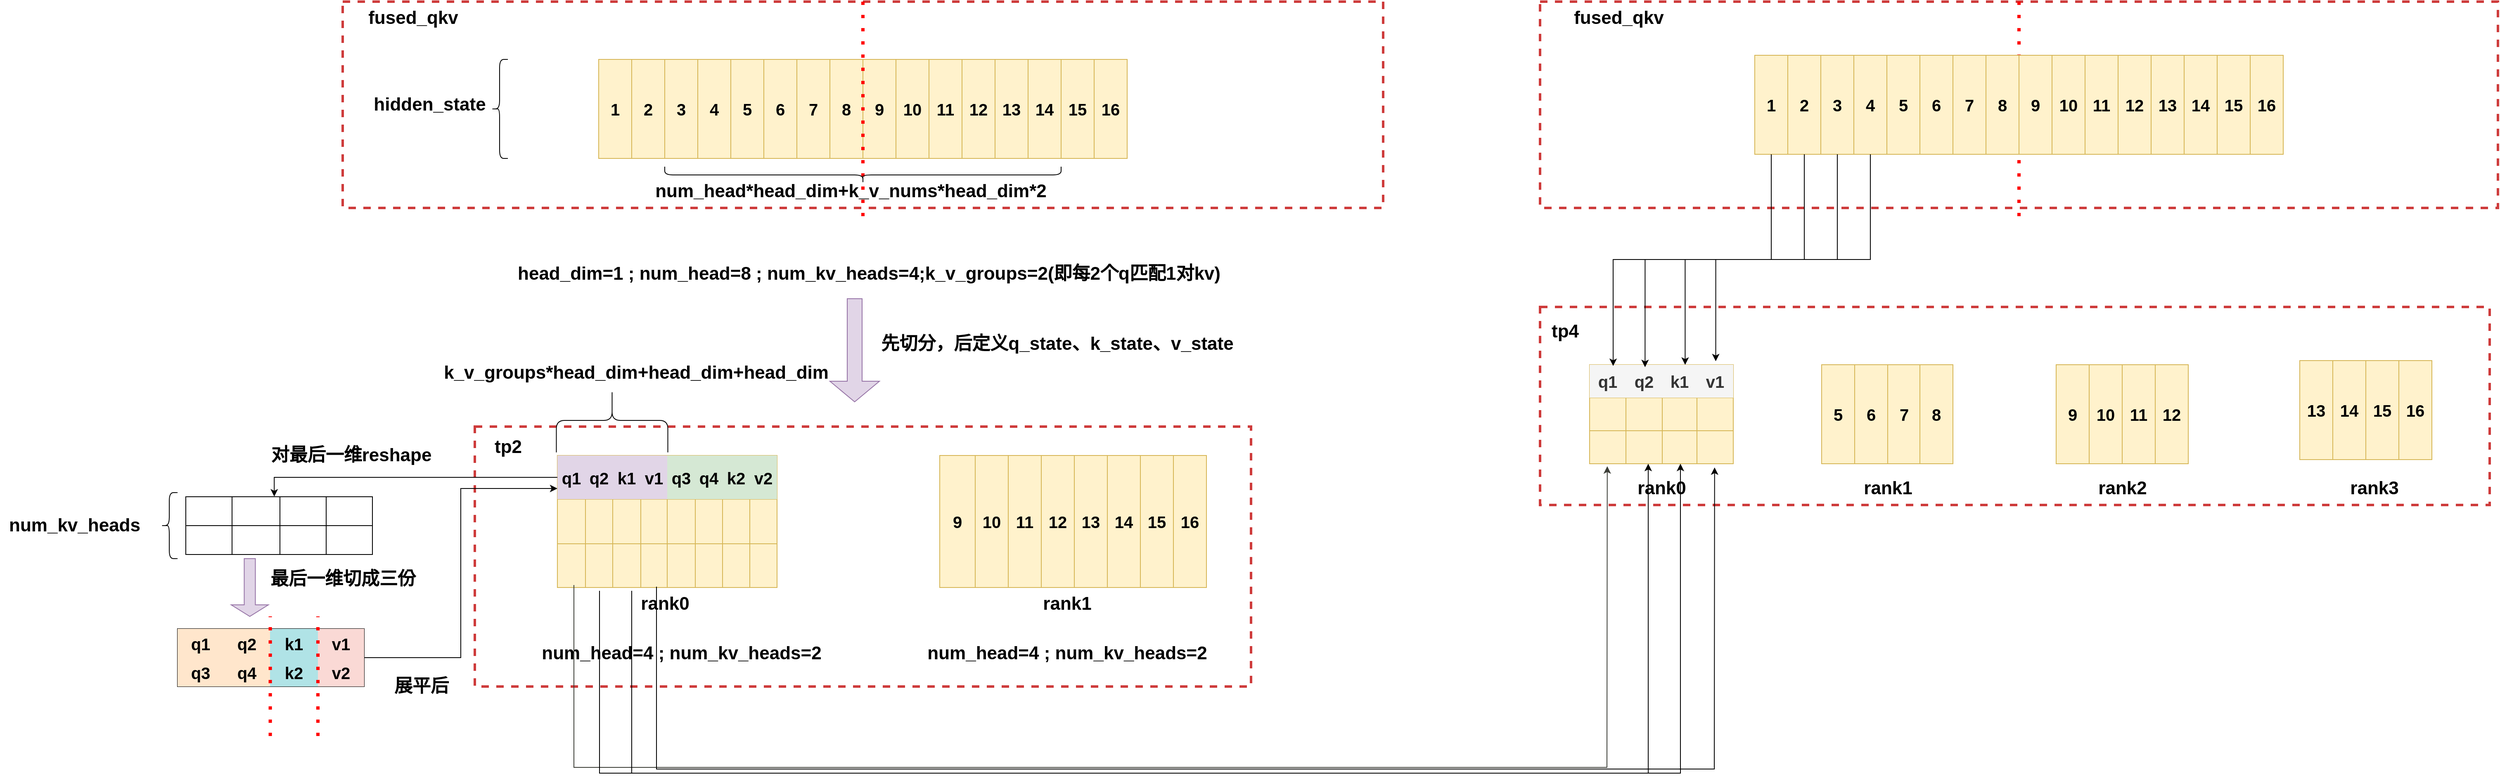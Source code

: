 <mxfile version="28.2.0">
  <diagram name="第 1 页" id="AqHYt7cmpNQ97MI4Yj-4">
    <mxGraphModel dx="4116" dy="2292" grid="1" gridSize="10" guides="1" tooltips="1" connect="1" arrows="1" fold="1" page="1" pageScale="1" pageWidth="827" pageHeight="1169" math="0" shadow="0">
      <root>
        <mxCell id="0" />
        <mxCell id="1" parent="0" />
        <mxCell id="cyB58QRVmEf7rILU_TA3-1" value="" style="whiteSpace=wrap;html=1;fillColor=none;dashed=1;strokeWidth=3;strokeColor=light-dark(#ce3b3b, #ededed);" vertex="1" parent="1">
          <mxGeometry x="730" y="765" width="940" height="315" as="geometry" />
        </mxCell>
        <mxCell id="cyB58QRVmEf7rILU_TA3-2" value="" style="whiteSpace=wrap;html=1;fillColor=none;dashed=1;strokeWidth=3;strokeColor=light-dark(#ce3b3b, #ededed);" vertex="1" parent="1">
          <mxGeometry x="570" y="250" width="1260" height="250" as="geometry" />
        </mxCell>
        <mxCell id="cyB58QRVmEf7rILU_TA3-3" value="3" style="rounded=0;whiteSpace=wrap;html=1;fillColor=#fff2cc;strokeColor=#d6b656;fontSize=20;fontStyle=1" vertex="1" parent="1">
          <mxGeometry x="960" y="320" width="40" height="120" as="geometry" />
        </mxCell>
        <mxCell id="cyB58QRVmEf7rILU_TA3-4" value="4" style="rounded=0;whiteSpace=wrap;html=1;fillColor=#fff2cc;strokeColor=#d6b656;fontSize=20;fontStyle=1" vertex="1" parent="1">
          <mxGeometry x="1000" y="320" width="40" height="120" as="geometry" />
        </mxCell>
        <mxCell id="cyB58QRVmEf7rILU_TA3-5" value="5" style="rounded=0;whiteSpace=wrap;html=1;fillColor=#fff2cc;strokeColor=#d6b656;fontSize=20;fontStyle=1" vertex="1" parent="1">
          <mxGeometry x="1040" y="320" width="40" height="120" as="geometry" />
        </mxCell>
        <mxCell id="cyB58QRVmEf7rILU_TA3-6" value="6" style="rounded=0;whiteSpace=wrap;html=1;fillColor=#fff2cc;strokeColor=#d6b656;fontSize=20;fontStyle=1" vertex="1" parent="1">
          <mxGeometry x="1080" y="320" width="40" height="120" as="geometry" />
        </mxCell>
        <mxCell id="cyB58QRVmEf7rILU_TA3-7" value="7" style="rounded=0;whiteSpace=wrap;html=1;fillColor=#fff2cc;strokeColor=#d6b656;fontSize=20;fontStyle=1" vertex="1" parent="1">
          <mxGeometry x="1120" y="320" width="40" height="120" as="geometry" />
        </mxCell>
        <mxCell id="cyB58QRVmEf7rILU_TA3-8" value="8" style="rounded=0;whiteSpace=wrap;html=1;fillColor=#fff2cc;strokeColor=#d6b656;fontSize=20;fontStyle=1" vertex="1" parent="1">
          <mxGeometry x="1160" y="320" width="40" height="120" as="geometry" />
        </mxCell>
        <mxCell id="cyB58QRVmEf7rILU_TA3-9" value="9" style="rounded=0;whiteSpace=wrap;html=1;fillColor=#fff2cc;strokeColor=#d6b656;fontSize=20;fontStyle=1" vertex="1" parent="1">
          <mxGeometry x="1200" y="320" width="40" height="120" as="geometry" />
        </mxCell>
        <mxCell id="cyB58QRVmEf7rILU_TA3-10" value="10" style="rounded=0;whiteSpace=wrap;html=1;fillColor=#fff2cc;strokeColor=#d6b656;fontSize=20;fontStyle=1" vertex="1" parent="1">
          <mxGeometry x="1240" y="320" width="40" height="120" as="geometry" />
        </mxCell>
        <mxCell id="cyB58QRVmEf7rILU_TA3-11" value="11" style="rounded=0;whiteSpace=wrap;html=1;fillColor=#fff2cc;strokeColor=#d6b656;fontSize=20;fontStyle=1" vertex="1" parent="1">
          <mxGeometry x="1280" y="320" width="40" height="120" as="geometry" />
        </mxCell>
        <mxCell id="cyB58QRVmEf7rILU_TA3-12" value="12" style="rounded=0;whiteSpace=wrap;html=1;fillColor=#fff2cc;strokeColor=#d6b656;fontSize=20;fontStyle=1" vertex="1" parent="1">
          <mxGeometry x="1320" y="320" width="40" height="120" as="geometry" />
        </mxCell>
        <mxCell id="cyB58QRVmEf7rILU_TA3-13" value="13" style="rounded=0;whiteSpace=wrap;html=1;fillColor=#fff2cc;strokeColor=#d6b656;fontSize=20;fontStyle=1" vertex="1" parent="1">
          <mxGeometry x="1360" y="320" width="40" height="120" as="geometry" />
        </mxCell>
        <mxCell id="cyB58QRVmEf7rILU_TA3-14" value="14" style="rounded=0;whiteSpace=wrap;html=1;fillColor=#fff2cc;strokeColor=#d6b656;fontSize=20;fontStyle=1" vertex="1" parent="1">
          <mxGeometry x="1400" y="320" width="40" height="120" as="geometry" />
        </mxCell>
        <mxCell id="cyB58QRVmEf7rILU_TA3-15" value="" style="whiteSpace=wrap;html=1;fillColor=none;dashed=1;strokeWidth=3;strokeColor=light-dark(#ce3b3b, #ededed);" vertex="1" parent="1">
          <mxGeometry x="2020" y="620" width="1150" height="240" as="geometry" />
        </mxCell>
        <mxCell id="cyB58QRVmEf7rILU_TA3-16" value="&lt;font style=&quot;font-size: 22px;&quot;&gt;&lt;b&gt;fused_qkv&lt;/b&gt;&lt;/font&gt;" style="text;html=1;align=center;verticalAlign=middle;resizable=0;points=[];autosize=1;strokeColor=none;fillColor=none;" vertex="1" parent="1">
          <mxGeometry x="590" y="250" width="130" height="40" as="geometry" />
        </mxCell>
        <mxCell id="cyB58QRVmEf7rILU_TA3-17" value="" style="endArrow=none;dashed=1;html=1;dashPattern=1 3;strokeWidth=4;rounded=0;entryX=0.5;entryY=0;entryDx=0;entryDy=0;strokeColor=#FF0000;" edge="1" parent="1" target="cyB58QRVmEf7rILU_TA3-2">
          <mxGeometry width="50" height="50" relative="1" as="geometry">
            <mxPoint x="1200" y="510" as="sourcePoint" />
            <mxPoint x="1410" y="620" as="targetPoint" />
          </mxGeometry>
        </mxCell>
        <mxCell id="cyB58QRVmEf7rILU_TA3-18" value="&lt;font style=&quot;font-size: 22px;&quot;&gt;&lt;b&gt;tp2&lt;/b&gt;&lt;/font&gt;" style="text;html=1;align=center;verticalAlign=middle;resizable=0;points=[];autosize=1;strokeColor=none;fillColor=none;" vertex="1" parent="1">
          <mxGeometry x="740" y="770" width="60" height="40" as="geometry" />
        </mxCell>
        <mxCell id="cyB58QRVmEf7rILU_TA3-19" value="&lt;font style=&quot;font-size: 22px;&quot;&gt;&lt;b&gt;rank0&lt;/b&gt;&lt;/font&gt;" style="text;html=1;align=center;verticalAlign=middle;resizable=0;points=[];autosize=1;strokeColor=none;fillColor=none;" vertex="1" parent="1">
          <mxGeometry x="920" y="960" width="80" height="40" as="geometry" />
        </mxCell>
        <mxCell id="cyB58QRVmEf7rILU_TA3-20" value="&lt;font style=&quot;font-size: 22px;&quot;&gt;&lt;b&gt;rank1&lt;/b&gt;&lt;/font&gt;" style="text;html=1;align=center;verticalAlign=middle;resizable=0;points=[];autosize=1;strokeColor=none;fillColor=none;" vertex="1" parent="1">
          <mxGeometry x="1407" y="960" width="80" height="40" as="geometry" />
        </mxCell>
        <mxCell id="cyB58QRVmEf7rILU_TA3-21" value="&lt;font style=&quot;font-size: 22px;&quot;&gt;&lt;b&gt;tp4&lt;/b&gt;&lt;/font&gt;" style="text;html=1;align=center;verticalAlign=middle;resizable=0;points=[];autosize=1;strokeColor=none;fillColor=none;" vertex="1" parent="1">
          <mxGeometry x="2020" y="630" width="60" height="40" as="geometry" />
        </mxCell>
        <mxCell id="cyB58QRVmEf7rILU_TA3-22" value="&lt;font style=&quot;font-size: 22px;&quot;&gt;&lt;b&gt;rank0&lt;/b&gt;&lt;/font&gt;" style="text;html=1;align=center;verticalAlign=middle;resizable=0;points=[];autosize=1;strokeColor=none;fillColor=none;" vertex="1" parent="1">
          <mxGeometry x="2127" y="820" width="80" height="40" as="geometry" />
        </mxCell>
        <mxCell id="cyB58QRVmEf7rILU_TA3-23" value="&lt;font style=&quot;font-size: 22px;&quot;&gt;&lt;b&gt;rank1&lt;/b&gt;&lt;/font&gt;" style="text;html=1;align=center;verticalAlign=middle;resizable=0;points=[];autosize=1;strokeColor=none;fillColor=none;" vertex="1" parent="1">
          <mxGeometry x="2401" y="820" width="80" height="40" as="geometry" />
        </mxCell>
        <mxCell id="cyB58QRVmEf7rILU_TA3-24" value="&lt;font style=&quot;font-size: 22px;&quot;&gt;&lt;b&gt;rank2&lt;/b&gt;&lt;/font&gt;" style="text;html=1;align=center;verticalAlign=middle;resizable=0;points=[];autosize=1;strokeColor=none;fillColor=none;" vertex="1" parent="1">
          <mxGeometry x="2685" y="820" width="80" height="40" as="geometry" />
        </mxCell>
        <mxCell id="cyB58QRVmEf7rILU_TA3-25" value="&lt;font style=&quot;font-size: 22px;&quot;&gt;&lt;b&gt;rank3&lt;/b&gt;&lt;/font&gt;" style="text;html=1;align=center;verticalAlign=middle;resizable=0;points=[];autosize=1;strokeColor=none;fillColor=none;" vertex="1" parent="1">
          <mxGeometry x="2990" y="820" width="80" height="40" as="geometry" />
        </mxCell>
        <mxCell id="cyB58QRVmEf7rILU_TA3-26" value="" style="whiteSpace=wrap;html=1;fillColor=none;dashed=1;strokeWidth=3;strokeColor=light-dark(#ce3b3b, #ededed);" vertex="1" parent="1">
          <mxGeometry x="2020" y="250" width="1160" height="250" as="geometry" />
        </mxCell>
        <mxCell id="cyB58QRVmEf7rILU_TA3-42" value="&lt;font style=&quot;font-size: 22px;&quot;&gt;&lt;b&gt;fused_qkv&lt;/b&gt;&lt;/font&gt;" style="text;html=1;align=center;verticalAlign=middle;resizable=0;points=[];autosize=1;strokeColor=none;fillColor=none;" vertex="1" parent="1">
          <mxGeometry x="2050" y="250" width="130" height="40" as="geometry" />
        </mxCell>
        <mxCell id="cyB58QRVmEf7rILU_TA3-43" value="" style="endArrow=none;dashed=1;html=1;dashPattern=1 3;strokeWidth=4;rounded=0;entryX=0.5;entryY=0;entryDx=0;entryDy=0;strokeColor=#FF0000;" edge="1" parent="1" target="cyB58QRVmEf7rILU_TA3-26">
          <mxGeometry width="50" height="50" relative="1" as="geometry">
            <mxPoint x="2600" y="510" as="sourcePoint" />
            <mxPoint x="2810" y="620" as="targetPoint" />
          </mxGeometry>
        </mxCell>
        <mxCell id="cyB58QRVmEf7rILU_TA3-44" value="" style="shape=table;startSize=0;container=1;collapsible=0;childLayout=tableLayout;fillColor=#fff2cc;strokeColor=#d6b656;fontSize=20;fontStyle=1" vertex="1" parent="1">
          <mxGeometry x="830" y="800" width="266" height="160" as="geometry" />
        </mxCell>
        <mxCell id="cyB58QRVmEf7rILU_TA3-45" value="" style="shape=tableRow;horizontal=0;startSize=0;swimlaneHead=0;swimlaneBody=0;strokeColor=inherit;top=0;left=0;bottom=0;right=0;collapsible=0;dropTarget=0;fillColor=none;points=[[0,0.5],[1,0.5]];portConstraint=eastwest;fontSize=20;fontStyle=1" vertex="1" parent="cyB58QRVmEf7rILU_TA3-44">
          <mxGeometry width="266" height="53" as="geometry" />
        </mxCell>
        <mxCell id="cyB58QRVmEf7rILU_TA3-46" value="q1" style="shape=partialRectangle;html=1;whiteSpace=wrap;connectable=0;strokeColor=#9673a6;overflow=hidden;fillColor=#e1d5e7;top=0;left=0;bottom=0;right=0;pointerEvents=1;fontSize=20;fontStyle=1" vertex="1" parent="cyB58QRVmEf7rILU_TA3-45">
          <mxGeometry width="34" height="53" as="geometry">
            <mxRectangle width="34" height="53" as="alternateBounds" />
          </mxGeometry>
        </mxCell>
        <mxCell id="cyB58QRVmEf7rILU_TA3-47" value="q2" style="shape=partialRectangle;html=1;whiteSpace=wrap;connectable=0;overflow=hidden;top=0;left=0;bottom=0;right=0;pointerEvents=1;fillColor=#e1d5e7;strokeColor=#9673a6;fontSize=20;fontStyle=1" vertex="1" parent="cyB58QRVmEf7rILU_TA3-45">
          <mxGeometry x="34" width="33" height="53" as="geometry">
            <mxRectangle width="33" height="53" as="alternateBounds" />
          </mxGeometry>
        </mxCell>
        <mxCell id="cyB58QRVmEf7rILU_TA3-48" value="k1" style="shape=partialRectangle;html=1;whiteSpace=wrap;connectable=0;strokeColor=#9673a6;overflow=hidden;fillColor=#e1d5e7;top=0;left=0;bottom=0;right=0;pointerEvents=1;fontSize=20;fontStyle=1" vertex="1" parent="cyB58QRVmEf7rILU_TA3-45">
          <mxGeometry x="67" width="34" height="53" as="geometry">
            <mxRectangle width="34" height="53" as="alternateBounds" />
          </mxGeometry>
        </mxCell>
        <mxCell id="cyB58QRVmEf7rILU_TA3-49" value="v1" style="shape=partialRectangle;html=1;whiteSpace=wrap;connectable=0;strokeColor=#9673a6;overflow=hidden;fillColor=#e1d5e7;top=0;left=0;bottom=0;right=0;pointerEvents=1;fontSize=20;fontStyle=1" vertex="1" parent="cyB58QRVmEf7rILU_TA3-45">
          <mxGeometry x="101" width="32" height="53" as="geometry">
            <mxRectangle width="32" height="53" as="alternateBounds" />
          </mxGeometry>
        </mxCell>
        <mxCell id="cyB58QRVmEf7rILU_TA3-50" value="q3" style="shape=partialRectangle;html=1;whiteSpace=wrap;connectable=0;strokeColor=#82b366;overflow=hidden;fillColor=#d5e8d4;top=0;left=0;bottom=0;right=0;pointerEvents=1;fontSize=20;fontStyle=1" vertex="1" parent="cyB58QRVmEf7rILU_TA3-45">
          <mxGeometry x="133" width="34" height="53" as="geometry">
            <mxRectangle width="34" height="53" as="alternateBounds" />
          </mxGeometry>
        </mxCell>
        <mxCell id="cyB58QRVmEf7rILU_TA3-51" value="q4" style="shape=partialRectangle;html=1;whiteSpace=wrap;connectable=0;strokeColor=#82b366;overflow=hidden;fillColor=#d5e8d4;top=0;left=0;bottom=0;right=0;pointerEvents=1;fontSize=20;fontStyle=1" vertex="1" parent="cyB58QRVmEf7rILU_TA3-45">
          <mxGeometry x="167" width="33" height="53" as="geometry">
            <mxRectangle width="33" height="53" as="alternateBounds" />
          </mxGeometry>
        </mxCell>
        <mxCell id="cyB58QRVmEf7rILU_TA3-139" value="k2" style="shape=partialRectangle;html=1;whiteSpace=wrap;connectable=0;strokeColor=#82b366;overflow=hidden;fillColor=#d5e8d4;top=0;left=0;bottom=0;right=0;pointerEvents=1;fontSize=20;fontStyle=1" vertex="1" parent="cyB58QRVmEf7rILU_TA3-45">
          <mxGeometry x="200" width="33" height="53" as="geometry">
            <mxRectangle width="33" height="53" as="alternateBounds" />
          </mxGeometry>
        </mxCell>
        <mxCell id="cyB58QRVmEf7rILU_TA3-142" value="v2" style="shape=partialRectangle;html=1;whiteSpace=wrap;connectable=0;strokeColor=#82b366;overflow=hidden;fillColor=#d5e8d4;top=0;left=0;bottom=0;right=0;pointerEvents=1;fontSize=20;fontStyle=1" vertex="1" parent="cyB58QRVmEf7rILU_TA3-45">
          <mxGeometry x="233" width="33" height="53" as="geometry">
            <mxRectangle width="33" height="53" as="alternateBounds" />
          </mxGeometry>
        </mxCell>
        <mxCell id="cyB58QRVmEf7rILU_TA3-52" value="" style="shape=tableRow;horizontal=0;startSize=0;swimlaneHead=0;swimlaneBody=0;strokeColor=inherit;top=0;left=0;bottom=0;right=0;collapsible=0;dropTarget=0;fillColor=none;points=[[0,0.5],[1,0.5]];portConstraint=eastwest;fontSize=20;fontStyle=1" vertex="1" parent="cyB58QRVmEf7rILU_TA3-44">
          <mxGeometry y="53" width="266" height="54" as="geometry" />
        </mxCell>
        <mxCell id="cyB58QRVmEf7rILU_TA3-53" value="" style="shape=partialRectangle;html=1;whiteSpace=wrap;connectable=0;strokeColor=inherit;overflow=hidden;fillColor=none;top=0;left=0;bottom=0;right=0;pointerEvents=1;fontSize=20;fontStyle=1" vertex="1" parent="cyB58QRVmEf7rILU_TA3-52">
          <mxGeometry width="34" height="54" as="geometry">
            <mxRectangle width="34" height="54" as="alternateBounds" />
          </mxGeometry>
        </mxCell>
        <mxCell id="cyB58QRVmEf7rILU_TA3-54" value="" style="shape=partialRectangle;html=1;whiteSpace=wrap;connectable=0;strokeColor=inherit;overflow=hidden;fillColor=none;top=0;left=0;bottom=0;right=0;pointerEvents=1;fontSize=20;fontStyle=1" vertex="1" parent="cyB58QRVmEf7rILU_TA3-52">
          <mxGeometry x="34" width="33" height="54" as="geometry">
            <mxRectangle width="33" height="54" as="alternateBounds" />
          </mxGeometry>
        </mxCell>
        <mxCell id="cyB58QRVmEf7rILU_TA3-55" value="" style="shape=partialRectangle;html=1;whiteSpace=wrap;connectable=0;strokeColor=inherit;overflow=hidden;fillColor=none;top=0;left=0;bottom=0;right=0;pointerEvents=1;fontSize=20;fontStyle=1" vertex="1" parent="cyB58QRVmEf7rILU_TA3-52">
          <mxGeometry x="67" width="34" height="54" as="geometry">
            <mxRectangle width="34" height="54" as="alternateBounds" />
          </mxGeometry>
        </mxCell>
        <mxCell id="cyB58QRVmEf7rILU_TA3-56" value="" style="shape=partialRectangle;html=1;whiteSpace=wrap;connectable=0;strokeColor=inherit;overflow=hidden;fillColor=none;top=0;left=0;bottom=0;right=0;pointerEvents=1;fontSize=20;fontStyle=1" vertex="1" parent="cyB58QRVmEf7rILU_TA3-52">
          <mxGeometry x="101" width="32" height="54" as="geometry">
            <mxRectangle width="32" height="54" as="alternateBounds" />
          </mxGeometry>
        </mxCell>
        <mxCell id="cyB58QRVmEf7rILU_TA3-57" value="" style="shape=partialRectangle;html=1;whiteSpace=wrap;connectable=0;strokeColor=inherit;overflow=hidden;fillColor=none;top=0;left=0;bottom=0;right=0;pointerEvents=1;fontSize=20;fontStyle=1" vertex="1" parent="cyB58QRVmEf7rILU_TA3-52">
          <mxGeometry x="133" width="34" height="54" as="geometry">
            <mxRectangle width="34" height="54" as="alternateBounds" />
          </mxGeometry>
        </mxCell>
        <mxCell id="cyB58QRVmEf7rILU_TA3-58" value="" style="shape=partialRectangle;html=1;whiteSpace=wrap;connectable=0;strokeColor=inherit;overflow=hidden;fillColor=none;top=0;left=0;bottom=0;right=0;pointerEvents=1;fontSize=20;fontStyle=1" vertex="1" parent="cyB58QRVmEf7rILU_TA3-52">
          <mxGeometry x="167" width="33" height="54" as="geometry">
            <mxRectangle width="33" height="54" as="alternateBounds" />
          </mxGeometry>
        </mxCell>
        <mxCell id="cyB58QRVmEf7rILU_TA3-140" style="shape=partialRectangle;html=1;whiteSpace=wrap;connectable=0;strokeColor=inherit;overflow=hidden;fillColor=none;top=0;left=0;bottom=0;right=0;pointerEvents=1;fontSize=20;fontStyle=1" vertex="1" parent="cyB58QRVmEf7rILU_TA3-52">
          <mxGeometry x="200" width="33" height="54" as="geometry">
            <mxRectangle width="33" height="54" as="alternateBounds" />
          </mxGeometry>
        </mxCell>
        <mxCell id="cyB58QRVmEf7rILU_TA3-143" style="shape=partialRectangle;html=1;whiteSpace=wrap;connectable=0;strokeColor=inherit;overflow=hidden;fillColor=none;top=0;left=0;bottom=0;right=0;pointerEvents=1;fontSize=20;fontStyle=1" vertex="1" parent="cyB58QRVmEf7rILU_TA3-52">
          <mxGeometry x="233" width="33" height="54" as="geometry">
            <mxRectangle width="33" height="54" as="alternateBounds" />
          </mxGeometry>
        </mxCell>
        <mxCell id="cyB58QRVmEf7rILU_TA3-59" value="" style="shape=tableRow;horizontal=0;startSize=0;swimlaneHead=0;swimlaneBody=0;strokeColor=inherit;top=0;left=0;bottom=0;right=0;collapsible=0;dropTarget=0;fillColor=none;points=[[0,0.5],[1,0.5]];portConstraint=eastwest;fontSize=20;fontStyle=1" vertex="1" parent="cyB58QRVmEf7rILU_TA3-44">
          <mxGeometry y="107" width="266" height="53" as="geometry" />
        </mxCell>
        <mxCell id="cyB58QRVmEf7rILU_TA3-60" value="" style="shape=partialRectangle;html=1;whiteSpace=wrap;connectable=0;strokeColor=inherit;overflow=hidden;fillColor=none;top=0;left=0;bottom=0;right=0;pointerEvents=1;fontSize=20;fontStyle=1" vertex="1" parent="cyB58QRVmEf7rILU_TA3-59">
          <mxGeometry width="34" height="53" as="geometry">
            <mxRectangle width="34" height="53" as="alternateBounds" />
          </mxGeometry>
        </mxCell>
        <mxCell id="cyB58QRVmEf7rILU_TA3-61" value="" style="shape=partialRectangle;html=1;whiteSpace=wrap;connectable=0;strokeColor=inherit;overflow=hidden;fillColor=none;top=0;left=0;bottom=0;right=0;pointerEvents=1;fontSize=20;fontStyle=1" vertex="1" parent="cyB58QRVmEf7rILU_TA3-59">
          <mxGeometry x="34" width="33" height="53" as="geometry">
            <mxRectangle width="33" height="53" as="alternateBounds" />
          </mxGeometry>
        </mxCell>
        <mxCell id="cyB58QRVmEf7rILU_TA3-62" value="" style="shape=partialRectangle;html=1;whiteSpace=wrap;connectable=0;strokeColor=inherit;overflow=hidden;fillColor=none;top=0;left=0;bottom=0;right=0;pointerEvents=1;fontSize=20;fontStyle=1" vertex="1" parent="cyB58QRVmEf7rILU_TA3-59">
          <mxGeometry x="67" width="34" height="53" as="geometry">
            <mxRectangle width="34" height="53" as="alternateBounds" />
          </mxGeometry>
        </mxCell>
        <mxCell id="cyB58QRVmEf7rILU_TA3-63" value="" style="shape=partialRectangle;html=1;whiteSpace=wrap;connectable=0;strokeColor=inherit;overflow=hidden;fillColor=none;top=0;left=0;bottom=0;right=0;pointerEvents=1;fontSize=20;fontStyle=1" vertex="1" parent="cyB58QRVmEf7rILU_TA3-59">
          <mxGeometry x="101" width="32" height="53" as="geometry">
            <mxRectangle width="32" height="53" as="alternateBounds" />
          </mxGeometry>
        </mxCell>
        <mxCell id="cyB58QRVmEf7rILU_TA3-64" value="" style="shape=partialRectangle;html=1;whiteSpace=wrap;connectable=0;strokeColor=inherit;overflow=hidden;fillColor=none;top=0;left=0;bottom=0;right=0;pointerEvents=1;fontSize=20;fontStyle=1" vertex="1" parent="cyB58QRVmEf7rILU_TA3-59">
          <mxGeometry x="133" width="34" height="53" as="geometry">
            <mxRectangle width="34" height="53" as="alternateBounds" />
          </mxGeometry>
        </mxCell>
        <mxCell id="cyB58QRVmEf7rILU_TA3-65" value="" style="shape=partialRectangle;html=1;whiteSpace=wrap;connectable=0;strokeColor=inherit;overflow=hidden;fillColor=none;top=0;left=0;bottom=0;right=0;pointerEvents=1;fontSize=20;fontStyle=1" vertex="1" parent="cyB58QRVmEf7rILU_TA3-59">
          <mxGeometry x="167" width="33" height="53" as="geometry">
            <mxRectangle width="33" height="53" as="alternateBounds" />
          </mxGeometry>
        </mxCell>
        <mxCell id="cyB58QRVmEf7rILU_TA3-141" style="shape=partialRectangle;html=1;whiteSpace=wrap;connectable=0;strokeColor=inherit;overflow=hidden;fillColor=none;top=0;left=0;bottom=0;right=0;pointerEvents=1;fontSize=20;fontStyle=1" vertex="1" parent="cyB58QRVmEf7rILU_TA3-59">
          <mxGeometry x="200" width="33" height="53" as="geometry">
            <mxRectangle width="33" height="53" as="alternateBounds" />
          </mxGeometry>
        </mxCell>
        <mxCell id="cyB58QRVmEf7rILU_TA3-144" style="shape=partialRectangle;html=1;whiteSpace=wrap;connectable=0;strokeColor=inherit;overflow=hidden;fillColor=none;top=0;left=0;bottom=0;right=0;pointerEvents=1;fontSize=20;fontStyle=1" vertex="1" parent="cyB58QRVmEf7rILU_TA3-59">
          <mxGeometry x="233" width="33" height="53" as="geometry">
            <mxRectangle width="33" height="53" as="alternateBounds" />
          </mxGeometry>
        </mxCell>
        <mxCell id="cyB58QRVmEf7rILU_TA3-66" value="" style="shape=curlyBracket;whiteSpace=wrap;html=1;rounded=1;labelPosition=left;verticalLabelPosition=middle;align=right;verticalAlign=middle;" vertex="1" parent="1">
          <mxGeometry x="750" y="320" width="20" height="120" as="geometry" />
        </mxCell>
        <mxCell id="cyB58QRVmEf7rILU_TA3-67" value="&lt;font style=&quot;font-size: 22px;&quot;&gt;&lt;b&gt;hidden_state&lt;/b&gt;&lt;/font&gt;" style="text;html=1;align=center;verticalAlign=middle;resizable=0;points=[];autosize=1;strokeColor=none;fillColor=none;" vertex="1" parent="1">
          <mxGeometry x="595" y="355" width="160" height="40" as="geometry" />
        </mxCell>
        <mxCell id="cyB58QRVmEf7rILU_TA3-68" value="" style="shape=curlyBracket;whiteSpace=wrap;html=1;rounded=1;labelPosition=left;verticalLabelPosition=middle;align=right;verticalAlign=middle;rotation=-90;" vertex="1" parent="1">
          <mxGeometry x="1190" y="220" width="20" height="480" as="geometry" />
        </mxCell>
        <mxCell id="cyB58QRVmEf7rILU_TA3-69" value="&lt;font style=&quot;font-size: 22px;&quot;&gt;&lt;b&gt;num_head*head_dim+k_v_nums*head_dim*2&lt;/b&gt;&lt;/font&gt;" style="text;html=1;align=center;verticalAlign=middle;resizable=0;points=[];autosize=1;strokeColor=none;fillColor=none;" vertex="1" parent="1">
          <mxGeometry x="935" y="460" width="500" height="40" as="geometry" />
        </mxCell>
        <mxCell id="cyB58QRVmEf7rILU_TA3-70" value="&lt;font style=&quot;font-size: 22px;&quot;&gt;&lt;b&gt;head_dim=1 ; num_head=8 ;&amp;nbsp;&lt;/b&gt;&lt;b&gt;num_kv_heads&lt;/b&gt;&lt;b&gt;=4;k_v_groups=2(即每2个q匹配1对kv)&lt;/b&gt;&lt;/font&gt;" style="text;html=1;align=center;verticalAlign=middle;resizable=0;points=[];autosize=1;strokeColor=none;fillColor=none;" vertex="1" parent="1">
          <mxGeometry x="772" y="560" width="870" height="40" as="geometry" />
        </mxCell>
        <mxCell id="cyB58QRVmEf7rILU_TA3-71" value="" style="group;fontSize=20;fontStyle=1" vertex="1" connectable="0" parent="1">
          <mxGeometry x="1280" y="800" width="243" height="160" as="geometry" />
        </mxCell>
        <mxCell id="cyB58QRVmEf7rILU_TA3-74" value="9" style="rounded=0;whiteSpace=wrap;html=1;fillColor=#fff2cc;strokeColor=#d6b656;fontSize=20;fontStyle=1" vertex="1" parent="cyB58QRVmEf7rILU_TA3-71">
          <mxGeometry x="13.0" width="43" height="160" as="geometry" />
        </mxCell>
        <mxCell id="cyB58QRVmEf7rILU_TA3-75" value="10" style="rounded=0;whiteSpace=wrap;html=1;fillColor=#fff2cc;strokeColor=#d6b656;fontSize=20;fontStyle=1" vertex="1" parent="cyB58QRVmEf7rILU_TA3-71">
          <mxGeometry x="56.0" width="40.0" height="160" as="geometry" />
        </mxCell>
        <mxCell id="cyB58QRVmEf7rILU_TA3-76" value="11" style="rounded=0;whiteSpace=wrap;html=1;fillColor=#fff2cc;strokeColor=#d6b656;fontSize=20;fontStyle=1" vertex="1" parent="cyB58QRVmEf7rILU_TA3-71">
          <mxGeometry x="96" width="40.0" height="160" as="geometry" />
        </mxCell>
        <mxCell id="cyB58QRVmEf7rILU_TA3-77" value="12" style="rounded=0;whiteSpace=wrap;html=1;fillColor=#fff2cc;strokeColor=#d6b656;fontSize=20;fontStyle=1" vertex="1" parent="cyB58QRVmEf7rILU_TA3-71">
          <mxGeometry x="136" width="40.0" height="160" as="geometry" />
        </mxCell>
        <mxCell id="cyB58QRVmEf7rILU_TA3-78" value="" style="shape=singleArrow;direction=south;whiteSpace=wrap;html=1;fillColor=#e1d5e7;strokeColor=#9673a6;" vertex="1" parent="1">
          <mxGeometry x="1160" y="610" width="60" height="125" as="geometry" />
        </mxCell>
        <mxCell id="cyB58QRVmEf7rILU_TA3-79" value="&lt;font style=&quot;font-size: 22px;&quot;&gt;&lt;b&gt;先切分，后定义q_state、k_state、v_state&lt;/b&gt;&lt;/font&gt;" style="text;html=1;align=center;verticalAlign=middle;resizable=0;points=[];autosize=1;strokeColor=none;fillColor=none;" vertex="1" parent="1">
          <mxGeometry x="1210" y="645" width="450" height="40" as="geometry" />
        </mxCell>
        <mxCell id="cyB58QRVmEf7rILU_TA3-80" value="&lt;font style=&quot;font-size: 22px;&quot;&gt;&lt;b&gt;num_head=4 ;&amp;nbsp;&lt;/b&gt;&lt;b&gt;num_kv_heads&lt;/b&gt;&lt;b&gt;=2&lt;/b&gt;&lt;/font&gt;" style="text;html=1;align=center;verticalAlign=middle;resizable=0;points=[];autosize=1;strokeColor=none;fillColor=none;" vertex="1" parent="1">
          <mxGeometry x="800" y="1020" width="360" height="40" as="geometry" />
        </mxCell>
        <mxCell id="cyB58QRVmEf7rILU_TA3-81" value="&lt;font style=&quot;font-size: 22px;&quot;&gt;&lt;b&gt;num_head=4 ;&amp;nbsp;&lt;/b&gt;&lt;b&gt;num_kv_heads&lt;/b&gt;&lt;b&gt;=2&lt;/b&gt;&lt;/font&gt;" style="text;html=1;align=center;verticalAlign=middle;resizable=0;points=[];autosize=1;strokeColor=none;fillColor=none;" vertex="1" parent="1">
          <mxGeometry x="1267" y="1020" width="360" height="40" as="geometry" />
        </mxCell>
        <mxCell id="cyB58QRVmEf7rILU_TA3-82" value="" style="shape=table;startSize=0;container=1;collapsible=0;childLayout=tableLayout;" vertex="1" parent="1">
          <mxGeometry x="380" y="850" width="226" height="70" as="geometry" />
        </mxCell>
        <mxCell id="cyB58QRVmEf7rILU_TA3-83" value="" style="shape=tableRow;horizontal=0;startSize=0;swimlaneHead=0;swimlaneBody=0;strokeColor=inherit;top=0;left=0;bottom=0;right=0;collapsible=0;dropTarget=0;fillColor=none;points=[[0,0.5],[1,0.5]];portConstraint=eastwest;" vertex="1" parent="cyB58QRVmEf7rILU_TA3-82">
          <mxGeometry width="226" height="35" as="geometry" />
        </mxCell>
        <mxCell id="cyB58QRVmEf7rILU_TA3-84" value="" style="shape=partialRectangle;html=1;whiteSpace=wrap;connectable=0;strokeColor=inherit;overflow=hidden;fillColor=none;top=0;left=0;bottom=0;right=0;pointerEvents=1;" vertex="1" parent="cyB58QRVmEf7rILU_TA3-83">
          <mxGeometry width="56" height="35" as="geometry">
            <mxRectangle width="56" height="35" as="alternateBounds" />
          </mxGeometry>
        </mxCell>
        <mxCell id="cyB58QRVmEf7rILU_TA3-85" value="" style="shape=partialRectangle;html=1;whiteSpace=wrap;connectable=0;strokeColor=inherit;overflow=hidden;fillColor=none;top=0;left=0;bottom=0;right=0;pointerEvents=1;" vertex="1" parent="cyB58QRVmEf7rILU_TA3-83">
          <mxGeometry x="56" width="58" height="35" as="geometry">
            <mxRectangle width="58" height="35" as="alternateBounds" />
          </mxGeometry>
        </mxCell>
        <mxCell id="cyB58QRVmEf7rILU_TA3-86" value="" style="shape=partialRectangle;html=1;whiteSpace=wrap;connectable=0;strokeColor=inherit;overflow=hidden;fillColor=none;top=0;left=0;bottom=0;right=0;pointerEvents=1;" vertex="1" parent="cyB58QRVmEf7rILU_TA3-83">
          <mxGeometry x="114" width="56" height="35" as="geometry">
            <mxRectangle width="56" height="35" as="alternateBounds" />
          </mxGeometry>
        </mxCell>
        <mxCell id="cyB58QRVmEf7rILU_TA3-151" style="shape=partialRectangle;html=1;whiteSpace=wrap;connectable=0;strokeColor=inherit;overflow=hidden;fillColor=none;top=0;left=0;bottom=0;right=0;pointerEvents=1;" vertex="1" parent="cyB58QRVmEf7rILU_TA3-83">
          <mxGeometry x="170" width="56" height="35" as="geometry">
            <mxRectangle width="56" height="35" as="alternateBounds" />
          </mxGeometry>
        </mxCell>
        <mxCell id="cyB58QRVmEf7rILU_TA3-87" value="" style="shape=tableRow;horizontal=0;startSize=0;swimlaneHead=0;swimlaneBody=0;strokeColor=inherit;top=0;left=0;bottom=0;right=0;collapsible=0;dropTarget=0;fillColor=none;points=[[0,0.5],[1,0.5]];portConstraint=eastwest;" vertex="1" parent="cyB58QRVmEf7rILU_TA3-82">
          <mxGeometry y="35" width="226" height="35" as="geometry" />
        </mxCell>
        <mxCell id="cyB58QRVmEf7rILU_TA3-88" value="" style="shape=partialRectangle;html=1;whiteSpace=wrap;connectable=0;strokeColor=inherit;overflow=hidden;fillColor=none;top=0;left=0;bottom=0;right=0;pointerEvents=1;" vertex="1" parent="cyB58QRVmEf7rILU_TA3-87">
          <mxGeometry width="56" height="35" as="geometry">
            <mxRectangle width="56" height="35" as="alternateBounds" />
          </mxGeometry>
        </mxCell>
        <mxCell id="cyB58QRVmEf7rILU_TA3-89" value="" style="shape=partialRectangle;html=1;whiteSpace=wrap;connectable=0;strokeColor=inherit;overflow=hidden;fillColor=none;top=0;left=0;bottom=0;right=0;pointerEvents=1;" vertex="1" parent="cyB58QRVmEf7rILU_TA3-87">
          <mxGeometry x="56" width="58" height="35" as="geometry">
            <mxRectangle width="58" height="35" as="alternateBounds" />
          </mxGeometry>
        </mxCell>
        <mxCell id="cyB58QRVmEf7rILU_TA3-90" value="" style="shape=partialRectangle;html=1;whiteSpace=wrap;connectable=0;strokeColor=inherit;overflow=hidden;fillColor=none;top=0;left=0;bottom=0;right=0;pointerEvents=1;" vertex="1" parent="cyB58QRVmEf7rILU_TA3-87">
          <mxGeometry x="114" width="56" height="35" as="geometry">
            <mxRectangle width="56" height="35" as="alternateBounds" />
          </mxGeometry>
        </mxCell>
        <mxCell id="cyB58QRVmEf7rILU_TA3-152" style="shape=partialRectangle;html=1;whiteSpace=wrap;connectable=0;strokeColor=inherit;overflow=hidden;fillColor=none;top=0;left=0;bottom=0;right=0;pointerEvents=1;" vertex="1" parent="cyB58QRVmEf7rILU_TA3-87">
          <mxGeometry x="170" width="56" height="35" as="geometry">
            <mxRectangle width="56" height="35" as="alternateBounds" />
          </mxGeometry>
        </mxCell>
        <mxCell id="cyB58QRVmEf7rILU_TA3-91" style="edgeStyle=orthogonalEdgeStyle;rounded=0;orthogonalLoop=1;jettySize=auto;html=1;exitX=0;exitY=0.5;exitDx=0;exitDy=0;entryX=0.474;entryY=-0.006;entryDx=0;entryDy=0;entryPerimeter=0;" edge="1" parent="1" source="cyB58QRVmEf7rILU_TA3-45" target="cyB58QRVmEf7rILU_TA3-83">
          <mxGeometry relative="1" as="geometry" />
        </mxCell>
        <mxCell id="cyB58QRVmEf7rILU_TA3-92" value="&lt;font style=&quot;font-size: 22px;&quot;&gt;&lt;b&gt;对最后一维reshape&lt;/b&gt;&lt;/font&gt;" style="text;html=1;align=center;verticalAlign=middle;resizable=0;points=[];autosize=1;strokeColor=none;fillColor=none;" vertex="1" parent="1">
          <mxGeometry x="470" y="780" width="220" height="40" as="geometry" />
        </mxCell>
        <mxCell id="cyB58QRVmEf7rILU_TA3-93" value="" style="shape=curlyBracket;whiteSpace=wrap;html=1;rounded=1;labelPosition=left;verticalLabelPosition=middle;align=right;verticalAlign=middle;" vertex="1" parent="1">
          <mxGeometry x="350" y="845" width="20" height="80" as="geometry" />
        </mxCell>
        <mxCell id="cyB58QRVmEf7rILU_TA3-94" value="&lt;font style=&quot;font-size: 22px;&quot;&gt;&lt;b&gt;num_kv_heads&lt;/b&gt;&lt;/font&gt;" style="text;html=1;align=center;verticalAlign=middle;resizable=0;points=[];autosize=1;strokeColor=none;fillColor=none;" vertex="1" parent="1">
          <mxGeometry x="155" y="865" width="180" height="40" as="geometry" />
        </mxCell>
        <mxCell id="cyB58QRVmEf7rILU_TA3-95" value="" style="shape=singleArrow;direction=south;whiteSpace=wrap;html=1;fillColor=#e1d5e7;strokeColor=#9673a6;" vertex="1" parent="1">
          <mxGeometry x="435" y="925" width="45" height="70" as="geometry" />
        </mxCell>
        <mxCell id="cyB58QRVmEf7rILU_TA3-96" value="&lt;font style=&quot;font-size: 22px;&quot;&gt;&lt;b&gt;最后一维切成三份&lt;/b&gt;&lt;/font&gt;" style="text;html=1;align=center;verticalAlign=middle;resizable=0;points=[];autosize=1;strokeColor=none;fillColor=none;" vertex="1" parent="1">
          <mxGeometry x="470" y="930" width="200" height="40" as="geometry" />
        </mxCell>
        <mxCell id="cyB58QRVmEf7rILU_TA3-97" style="edgeStyle=orthogonalEdgeStyle;rounded=0;orthogonalLoop=1;jettySize=auto;html=1;exitX=1;exitY=0.5;exitDx=0;exitDy=0;entryX=0;entryY=0.25;entryDx=0;entryDy=0;" edge="1" parent="1" source="cyB58QRVmEf7rILU_TA3-98" target="cyB58QRVmEf7rILU_TA3-44">
          <mxGeometry relative="1" as="geometry" />
        </mxCell>
        <mxCell id="cyB58QRVmEf7rILU_TA3-98" value="" style="shape=table;startSize=0;container=1;collapsible=0;childLayout=tableLayout;fontSize=20;fontStyle=1" vertex="1" parent="1">
          <mxGeometry x="370" y="1010" width="226" height="70" as="geometry" />
        </mxCell>
        <mxCell id="cyB58QRVmEf7rILU_TA3-99" value="" style="shape=tableRow;horizontal=0;startSize=0;swimlaneHead=0;swimlaneBody=0;strokeColor=inherit;top=0;left=0;bottom=0;right=0;collapsible=0;dropTarget=0;fillColor=none;points=[[0,0.5],[1,0.5]];portConstraint=eastwest;fontSize=20;fontStyle=1" vertex="1" parent="cyB58QRVmEf7rILU_TA3-98">
          <mxGeometry width="226" height="35" as="geometry" />
        </mxCell>
        <mxCell id="cyB58QRVmEf7rILU_TA3-155" value="q1" style="shape=partialRectangle;html=1;whiteSpace=wrap;connectable=0;strokeColor=#d79b00;overflow=hidden;fillColor=#ffe6cc;top=0;left=0;bottom=0;right=0;pointerEvents=1;fontSize=20;fontStyle=1" vertex="1" parent="cyB58QRVmEf7rILU_TA3-99">
          <mxGeometry width="56" height="35" as="geometry">
            <mxRectangle width="56" height="35" as="alternateBounds" />
          </mxGeometry>
        </mxCell>
        <mxCell id="cyB58QRVmEf7rILU_TA3-100" value="q2" style="shape=partialRectangle;html=1;whiteSpace=wrap;connectable=0;strokeColor=#d79b00;overflow=hidden;fillColor=#ffe6cc;top=0;left=0;bottom=0;right=0;pointerEvents=1;fontSize=20;fontStyle=1" vertex="1" parent="cyB58QRVmEf7rILU_TA3-99">
          <mxGeometry x="56" width="56" height="35" as="geometry">
            <mxRectangle width="56" height="35" as="alternateBounds" />
          </mxGeometry>
        </mxCell>
        <mxCell id="cyB58QRVmEf7rILU_TA3-101" value="k1" style="shape=partialRectangle;html=1;whiteSpace=wrap;connectable=0;strokeColor=#0e8088;overflow=hidden;fillColor=#b0e3e6;top=0;left=0;bottom=0;right=0;pointerEvents=1;fontSize=20;fontStyle=1" vertex="1" parent="cyB58QRVmEf7rILU_TA3-99">
          <mxGeometry x="112" width="58" height="35" as="geometry">
            <mxRectangle width="58" height="35" as="alternateBounds" />
          </mxGeometry>
        </mxCell>
        <mxCell id="cyB58QRVmEf7rILU_TA3-102" value="v1" style="shape=partialRectangle;html=1;whiteSpace=wrap;connectable=0;strokeColor=#ae4132;overflow=hidden;fillColor=#fad9d5;top=0;left=0;bottom=0;right=0;pointerEvents=1;fontSize=20;fontStyle=1" vertex="1" parent="cyB58QRVmEf7rILU_TA3-99">
          <mxGeometry x="170" width="56" height="35" as="geometry">
            <mxRectangle width="56" height="35" as="alternateBounds" />
          </mxGeometry>
        </mxCell>
        <mxCell id="cyB58QRVmEf7rILU_TA3-103" value="" style="shape=tableRow;horizontal=0;startSize=0;swimlaneHead=0;swimlaneBody=0;strokeColor=inherit;top=0;left=0;bottom=0;right=0;collapsible=0;dropTarget=0;fillColor=none;points=[[0,0.5],[1,0.5]];portConstraint=eastwest;fontSize=20;fontStyle=1" vertex="1" parent="cyB58QRVmEf7rILU_TA3-98">
          <mxGeometry y="35" width="226" height="35" as="geometry" />
        </mxCell>
        <mxCell id="cyB58QRVmEf7rILU_TA3-156" value="q3" style="shape=partialRectangle;html=1;whiteSpace=wrap;connectable=0;strokeColor=#d79b00;overflow=hidden;fillColor=#ffe6cc;top=0;left=0;bottom=0;right=0;pointerEvents=1;fontSize=20;fontStyle=1" vertex="1" parent="cyB58QRVmEf7rILU_TA3-103">
          <mxGeometry width="56" height="35" as="geometry">
            <mxRectangle width="56" height="35" as="alternateBounds" />
          </mxGeometry>
        </mxCell>
        <mxCell id="cyB58QRVmEf7rILU_TA3-104" value="q4" style="shape=partialRectangle;html=1;whiteSpace=wrap;connectable=0;strokeColor=#d79b00;overflow=hidden;fillColor=#ffe6cc;top=0;left=0;bottom=0;right=0;pointerEvents=1;fontSize=20;fontStyle=1" vertex="1" parent="cyB58QRVmEf7rILU_TA3-103">
          <mxGeometry x="56" width="56" height="35" as="geometry">
            <mxRectangle width="56" height="35" as="alternateBounds" />
          </mxGeometry>
        </mxCell>
        <mxCell id="cyB58QRVmEf7rILU_TA3-105" value="k2" style="shape=partialRectangle;html=1;whiteSpace=wrap;connectable=0;strokeColor=#0e8088;overflow=hidden;fillColor=#b0e3e6;top=0;left=0;bottom=0;right=0;pointerEvents=1;fontSize=20;fontStyle=1" vertex="1" parent="cyB58QRVmEf7rILU_TA3-103">
          <mxGeometry x="112" width="58" height="35" as="geometry">
            <mxRectangle width="58" height="35" as="alternateBounds" />
          </mxGeometry>
        </mxCell>
        <mxCell id="cyB58QRVmEf7rILU_TA3-106" value="v2" style="shape=partialRectangle;html=1;whiteSpace=wrap;connectable=0;strokeColor=#ae4132;overflow=hidden;fillColor=#fad9d5;top=0;left=0;bottom=0;right=0;pointerEvents=1;fontSize=20;fontStyle=1" vertex="1" parent="cyB58QRVmEf7rILU_TA3-103">
          <mxGeometry x="170" width="56" height="35" as="geometry">
            <mxRectangle width="56" height="35" as="alternateBounds" />
          </mxGeometry>
        </mxCell>
        <mxCell id="cyB58QRVmEf7rILU_TA3-107" value="" style="endArrow=none;dashed=1;html=1;dashPattern=1 3;strokeWidth=4;rounded=0;entryX=0.5;entryY=0;entryDx=0;entryDy=0;strokeColor=#FF0000;" edge="1" parent="1">
          <mxGeometry width="50" height="50" relative="1" as="geometry">
            <mxPoint x="482.29" y="1140" as="sourcePoint" />
            <mxPoint x="482.29" y="995" as="targetPoint" />
          </mxGeometry>
        </mxCell>
        <mxCell id="cyB58QRVmEf7rILU_TA3-108" value="" style="endArrow=none;dashed=1;html=1;dashPattern=1 3;strokeWidth=4;rounded=0;entryX=0.5;entryY=0;entryDx=0;entryDy=0;strokeColor=#FF0000;" edge="1" parent="1">
          <mxGeometry width="50" height="50" relative="1" as="geometry">
            <mxPoint x="540" y="1140" as="sourcePoint" />
            <mxPoint x="540" y="995" as="targetPoint" />
          </mxGeometry>
        </mxCell>
        <mxCell id="cyB58QRVmEf7rILU_TA3-109" value="&lt;font style=&quot;font-size: 22px;&quot;&gt;&lt;b&gt;展平后&lt;/b&gt;&lt;/font&gt;" style="text;html=1;align=center;verticalAlign=middle;resizable=0;points=[];autosize=1;strokeColor=none;fillColor=none;" vertex="1" parent="1">
          <mxGeometry x="620" y="1060" width="90" height="40" as="geometry" />
        </mxCell>
        <mxCell id="cyB58QRVmEf7rILU_TA3-110" value="" style="shape=table;startSize=0;container=1;collapsible=0;childLayout=tableLayout;fillColor=#fff2cc;strokeColor=#d6b656;fontSize=20;fontStyle=1" vertex="1" parent="1">
          <mxGeometry x="2080" y="690" width="174" height="120" as="geometry" />
        </mxCell>
        <mxCell id="cyB58QRVmEf7rILU_TA3-111" value="" style="shape=tableRow;horizontal=0;startSize=0;swimlaneHead=0;swimlaneBody=0;strokeColor=inherit;top=0;left=0;bottom=0;right=0;collapsible=0;dropTarget=0;fillColor=none;points=[[0,0.5],[1,0.5]];portConstraint=eastwest;fontSize=20;fontStyle=1" vertex="1" parent="cyB58QRVmEf7rILU_TA3-110">
          <mxGeometry width="174" height="40" as="geometry" />
        </mxCell>
        <mxCell id="cyB58QRVmEf7rILU_TA3-176" value="q1" style="shape=partialRectangle;html=1;whiteSpace=wrap;connectable=0;strokeColor=#666666;overflow=hidden;fillColor=#f5f5f5;top=0;left=0;bottom=0;right=0;pointerEvents=1;fontColor=#333333;fontSize=20;fontStyle=1" vertex="1" parent="cyB58QRVmEf7rILU_TA3-111">
          <mxGeometry width="44" height="40" as="geometry">
            <mxRectangle width="44" height="40" as="alternateBounds" />
          </mxGeometry>
        </mxCell>
        <mxCell id="cyB58QRVmEf7rILU_TA3-112" value="q2" style="shape=partialRectangle;html=1;whiteSpace=wrap;connectable=0;strokeColor=#666666;overflow=hidden;fillColor=#f5f5f5;top=0;left=0;bottom=0;right=0;pointerEvents=1;fontColor=#333333;fontSize=20;fontStyle=1" vertex="1" parent="cyB58QRVmEf7rILU_TA3-111">
          <mxGeometry x="44" width="44" height="40" as="geometry">
            <mxRectangle width="44" height="40" as="alternateBounds" />
          </mxGeometry>
        </mxCell>
        <mxCell id="cyB58QRVmEf7rILU_TA3-113" value="k1" style="shape=partialRectangle;html=1;whiteSpace=wrap;connectable=0;overflow=hidden;top=0;left=0;bottom=0;right=0;pointerEvents=1;fillColor=#f5f5f5;fontColor=#333333;strokeColor=#666666;fontSize=20;fontStyle=1" vertex="1" parent="cyB58QRVmEf7rILU_TA3-111">
          <mxGeometry x="88" width="42" height="40" as="geometry">
            <mxRectangle width="42" height="40" as="alternateBounds" />
          </mxGeometry>
        </mxCell>
        <mxCell id="cyB58QRVmEf7rILU_TA3-114" value="v1" style="shape=partialRectangle;html=1;whiteSpace=wrap;connectable=0;strokeColor=#666666;overflow=hidden;fillColor=#f5f5f5;top=0;left=0;bottom=0;right=0;pointerEvents=1;fontColor=#333333;fontSize=20;fontStyle=1" vertex="1" parent="cyB58QRVmEf7rILU_TA3-111">
          <mxGeometry x="130" width="44" height="40" as="geometry">
            <mxRectangle width="44" height="40" as="alternateBounds" />
          </mxGeometry>
        </mxCell>
        <mxCell id="cyB58QRVmEf7rILU_TA3-115" value="" style="shape=tableRow;horizontal=0;startSize=0;swimlaneHead=0;swimlaneBody=0;strokeColor=inherit;top=0;left=0;bottom=0;right=0;collapsible=0;dropTarget=0;fillColor=none;points=[[0,0.5],[1,0.5]];portConstraint=eastwest;fontSize=20;fontStyle=1" vertex="1" parent="cyB58QRVmEf7rILU_TA3-110">
          <mxGeometry y="40" width="174" height="40" as="geometry" />
        </mxCell>
        <mxCell id="cyB58QRVmEf7rILU_TA3-177" style="shape=partialRectangle;html=1;whiteSpace=wrap;connectable=0;strokeColor=inherit;overflow=hidden;fillColor=none;top=0;left=0;bottom=0;right=0;pointerEvents=1;fontSize=20;fontStyle=1" vertex="1" parent="cyB58QRVmEf7rILU_TA3-115">
          <mxGeometry width="44" height="40" as="geometry">
            <mxRectangle width="44" height="40" as="alternateBounds" />
          </mxGeometry>
        </mxCell>
        <mxCell id="cyB58QRVmEf7rILU_TA3-116" value="" style="shape=partialRectangle;html=1;whiteSpace=wrap;connectable=0;strokeColor=inherit;overflow=hidden;fillColor=none;top=0;left=0;bottom=0;right=0;pointerEvents=1;fontSize=20;fontStyle=1" vertex="1" parent="cyB58QRVmEf7rILU_TA3-115">
          <mxGeometry x="44" width="44" height="40" as="geometry">
            <mxRectangle width="44" height="40" as="alternateBounds" />
          </mxGeometry>
        </mxCell>
        <mxCell id="cyB58QRVmEf7rILU_TA3-117" value="" style="shape=partialRectangle;html=1;whiteSpace=wrap;connectable=0;strokeColor=inherit;overflow=hidden;fillColor=none;top=0;left=0;bottom=0;right=0;pointerEvents=1;fontSize=20;fontStyle=1" vertex="1" parent="cyB58QRVmEf7rILU_TA3-115">
          <mxGeometry x="88" width="42" height="40" as="geometry">
            <mxRectangle width="42" height="40" as="alternateBounds" />
          </mxGeometry>
        </mxCell>
        <mxCell id="cyB58QRVmEf7rILU_TA3-118" value="" style="shape=partialRectangle;html=1;whiteSpace=wrap;connectable=0;strokeColor=inherit;overflow=hidden;fillColor=none;top=0;left=0;bottom=0;right=0;pointerEvents=1;fontSize=20;fontStyle=1" vertex="1" parent="cyB58QRVmEf7rILU_TA3-115">
          <mxGeometry x="130" width="44" height="40" as="geometry">
            <mxRectangle width="44" height="40" as="alternateBounds" />
          </mxGeometry>
        </mxCell>
        <mxCell id="cyB58QRVmEf7rILU_TA3-119" value="" style="shape=tableRow;horizontal=0;startSize=0;swimlaneHead=0;swimlaneBody=0;strokeColor=inherit;top=0;left=0;bottom=0;right=0;collapsible=0;dropTarget=0;fillColor=none;points=[[0,0.5],[1,0.5]];portConstraint=eastwest;fontSize=20;fontStyle=1" vertex="1" parent="cyB58QRVmEf7rILU_TA3-110">
          <mxGeometry y="80" width="174" height="40" as="geometry" />
        </mxCell>
        <mxCell id="cyB58QRVmEf7rILU_TA3-178" style="shape=partialRectangle;html=1;whiteSpace=wrap;connectable=0;strokeColor=inherit;overflow=hidden;fillColor=none;top=0;left=0;bottom=0;right=0;pointerEvents=1;fontSize=20;fontStyle=1" vertex="1" parent="cyB58QRVmEf7rILU_TA3-119">
          <mxGeometry width="44" height="40" as="geometry">
            <mxRectangle width="44" height="40" as="alternateBounds" />
          </mxGeometry>
        </mxCell>
        <mxCell id="cyB58QRVmEf7rILU_TA3-120" value="" style="shape=partialRectangle;html=1;whiteSpace=wrap;connectable=0;strokeColor=inherit;overflow=hidden;fillColor=none;top=0;left=0;bottom=0;right=0;pointerEvents=1;fontSize=20;fontStyle=1" vertex="1" parent="cyB58QRVmEf7rILU_TA3-119">
          <mxGeometry x="44" width="44" height="40" as="geometry">
            <mxRectangle width="44" height="40" as="alternateBounds" />
          </mxGeometry>
        </mxCell>
        <mxCell id="cyB58QRVmEf7rILU_TA3-121" value="" style="shape=partialRectangle;html=1;whiteSpace=wrap;connectable=0;strokeColor=inherit;overflow=hidden;fillColor=none;top=0;left=0;bottom=0;right=0;pointerEvents=1;fontSize=20;fontStyle=1" vertex="1" parent="cyB58QRVmEf7rILU_TA3-119">
          <mxGeometry x="88" width="42" height="40" as="geometry">
            <mxRectangle width="42" height="40" as="alternateBounds" />
          </mxGeometry>
        </mxCell>
        <mxCell id="cyB58QRVmEf7rILU_TA3-122" value="" style="shape=partialRectangle;html=1;whiteSpace=wrap;connectable=0;strokeColor=inherit;overflow=hidden;fillColor=none;top=0;left=0;bottom=0;right=0;pointerEvents=1;fontSize=20;fontStyle=1" vertex="1" parent="cyB58QRVmEf7rILU_TA3-119">
          <mxGeometry x="130" width="44" height="40" as="geometry">
            <mxRectangle width="44" height="40" as="alternateBounds" />
          </mxGeometry>
        </mxCell>
        <mxCell id="cyB58QRVmEf7rILU_TA3-123" value="5" style="rounded=0;whiteSpace=wrap;html=1;fillColor=#fff2cc;strokeColor=#d6b656;fontSize=20;fontStyle=1" vertex="1" parent="1">
          <mxGeometry x="2361" y="690" width="40" height="120" as="geometry" />
        </mxCell>
        <mxCell id="cyB58QRVmEf7rILU_TA3-124" value="6" style="rounded=0;whiteSpace=wrap;html=1;fillColor=#fff2cc;strokeColor=#d6b656;fontSize=20;fontStyle=1" vertex="1" parent="1">
          <mxGeometry x="2401" y="690" width="40" height="120" as="geometry" />
        </mxCell>
        <mxCell id="cyB58QRVmEf7rILU_TA3-125" value="7" style="rounded=0;whiteSpace=wrap;html=1;fillColor=#fff2cc;strokeColor=#d6b656;fontSize=20;fontStyle=1" vertex="1" parent="1">
          <mxGeometry x="2441" y="690" width="40" height="120" as="geometry" />
        </mxCell>
        <mxCell id="cyB58QRVmEf7rILU_TA3-126" value="9" style="rounded=0;whiteSpace=wrap;html=1;fillColor=#fff2cc;strokeColor=#d6b656;fontSize=20;fontStyle=1" vertex="1" parent="1">
          <mxGeometry x="2645" y="690" width="40" height="120" as="geometry" />
        </mxCell>
        <mxCell id="cyB58QRVmEf7rILU_TA3-127" value="10" style="rounded=0;whiteSpace=wrap;html=1;fillColor=#fff2cc;strokeColor=#d6b656;fontSize=20;fontStyle=1" vertex="1" parent="1">
          <mxGeometry x="2685" y="690" width="40" height="120" as="geometry" />
        </mxCell>
        <mxCell id="cyB58QRVmEf7rILU_TA3-128" value="11" style="rounded=0;whiteSpace=wrap;html=1;fillColor=#fff2cc;strokeColor=#d6b656;fontSize=20;fontStyle=1" vertex="1" parent="1">
          <mxGeometry x="2725" y="690" width="40" height="120" as="geometry" />
        </mxCell>
        <mxCell id="cyB58QRVmEf7rILU_TA3-129" value="13" style="rounded=0;whiteSpace=wrap;html=1;fillColor=#fff2cc;strokeColor=#d6b656;fontSize=20;fontStyle=1" vertex="1" parent="1">
          <mxGeometry x="2940" y="685" width="40" height="120" as="geometry" />
        </mxCell>
        <mxCell id="cyB58QRVmEf7rILU_TA3-130" value="14" style="rounded=0;whiteSpace=wrap;html=1;fillColor=#fff2cc;strokeColor=#d6b656;fontSize=20;fontStyle=1" vertex="1" parent="1">
          <mxGeometry x="2980" y="685" width="40" height="120" as="geometry" />
        </mxCell>
        <mxCell id="cyB58QRVmEf7rILU_TA3-131" value="15" style="rounded=0;whiteSpace=wrap;html=1;fillColor=#fff2cc;strokeColor=#d6b656;fontSize=20;fontStyle=1" vertex="1" parent="1">
          <mxGeometry x="3020" y="685" width="40" height="120" as="geometry" />
        </mxCell>
        <mxCell id="cyB58QRVmEf7rILU_TA3-135" value="2" style="rounded=0;whiteSpace=wrap;html=1;fillColor=#fff2cc;strokeColor=#d6b656;fontSize=20;fontStyle=1" vertex="1" parent="1">
          <mxGeometry x="920" y="320" width="40" height="120" as="geometry" />
        </mxCell>
        <mxCell id="cyB58QRVmEf7rILU_TA3-136" value="1" style="rounded=0;whiteSpace=wrap;html=1;fillColor=#fff2cc;strokeColor=#d6b656;fontSize=20;fontStyle=1" vertex="1" parent="1">
          <mxGeometry x="880" y="320" width="40" height="120" as="geometry" />
        </mxCell>
        <mxCell id="cyB58QRVmEf7rILU_TA3-137" value="15" style="rounded=0;whiteSpace=wrap;html=1;fillColor=#fff2cc;strokeColor=#d6b656;fontSize=20;fontStyle=1" vertex="1" parent="1">
          <mxGeometry x="1440" y="320" width="40" height="120" as="geometry" />
        </mxCell>
        <mxCell id="cyB58QRVmEf7rILU_TA3-138" value="16" style="rounded=0;whiteSpace=wrap;html=1;fillColor=#fff2cc;strokeColor=#d6b656;fontSize=20;fontStyle=1" vertex="1" parent="1">
          <mxGeometry x="1480" y="320" width="40" height="120" as="geometry" />
        </mxCell>
        <mxCell id="cyB58QRVmEf7rILU_TA3-145" value="" style="shape=curlyBracket;whiteSpace=wrap;html=1;rounded=1;labelPosition=left;verticalLabelPosition=middle;align=right;verticalAlign=middle;rotation=90;" vertex="1" parent="1">
          <mxGeometry x="857.5" y="690" width="77.5" height="135" as="geometry" />
        </mxCell>
        <mxCell id="cyB58QRVmEf7rILU_TA3-146" value="&lt;b style=&quot;font-size: 22px;&quot;&gt;k_v_groups*head_dim+&lt;/b&gt;&lt;b style=&quot;font-size: 22px;&quot;&gt;head_dim+&lt;/b&gt;&lt;b style=&quot;font-size: 22px;&quot;&gt;head_dim&lt;/b&gt;" style="text;html=1;align=center;verticalAlign=middle;resizable=0;points=[];autosize=1;strokeColor=none;fillColor=none;" vertex="1" parent="1">
          <mxGeometry x="680" y="680" width="490" height="40" as="geometry" />
        </mxCell>
        <mxCell id="cyB58QRVmEf7rILU_TA3-147" value="13" style="rounded=0;whiteSpace=wrap;html=1;fillColor=#fff2cc;strokeColor=#d6b656;fontSize=20;fontStyle=1" vertex="1" parent="1">
          <mxGeometry x="1456" y="800" width="40.0" height="160" as="geometry" />
        </mxCell>
        <mxCell id="cyB58QRVmEf7rILU_TA3-148" value="14" style="rounded=0;whiteSpace=wrap;html=1;fillColor=#fff2cc;strokeColor=#d6b656;fontSize=20;fontStyle=1" vertex="1" parent="1">
          <mxGeometry x="1496" y="800" width="40.0" height="160" as="geometry" />
        </mxCell>
        <mxCell id="cyB58QRVmEf7rILU_TA3-149" value="15" style="rounded=0;whiteSpace=wrap;html=1;fillColor=#fff2cc;strokeColor=#d6b656;fontSize=20;fontStyle=1" vertex="1" parent="1">
          <mxGeometry x="1536" y="800" width="40.0" height="160" as="geometry" />
        </mxCell>
        <mxCell id="cyB58QRVmEf7rILU_TA3-150" value="16" style="rounded=0;whiteSpace=wrap;html=1;fillColor=#fff2cc;strokeColor=#d6b656;fontSize=20;fontStyle=1" vertex="1" parent="1">
          <mxGeometry x="1576" y="800" width="40.0" height="160" as="geometry" />
        </mxCell>
        <mxCell id="cyB58QRVmEf7rILU_TA3-157" value="3" style="rounded=0;whiteSpace=wrap;html=1;fillColor=#fff2cc;strokeColor=#d6b656;fontSize=20;fontStyle=1" vertex="1" parent="1">
          <mxGeometry x="2360" y="315" width="40" height="120" as="geometry" />
        </mxCell>
        <mxCell id="cyB58QRVmEf7rILU_TA3-158" value="4" style="rounded=0;whiteSpace=wrap;html=1;fillColor=#fff2cc;strokeColor=#d6b656;fontSize=20;fontStyle=1" vertex="1" parent="1">
          <mxGeometry x="2400" y="315" width="40" height="120" as="geometry" />
        </mxCell>
        <mxCell id="cyB58QRVmEf7rILU_TA3-159" value="5" style="rounded=0;whiteSpace=wrap;html=1;fillColor=#fff2cc;strokeColor=#d6b656;fontSize=20;fontStyle=1" vertex="1" parent="1">
          <mxGeometry x="2440" y="315" width="40" height="120" as="geometry" />
        </mxCell>
        <mxCell id="cyB58QRVmEf7rILU_TA3-160" value="6" style="rounded=0;whiteSpace=wrap;html=1;fillColor=#fff2cc;strokeColor=#d6b656;fontSize=20;fontStyle=1" vertex="1" parent="1">
          <mxGeometry x="2480" y="315" width="40" height="120" as="geometry" />
        </mxCell>
        <mxCell id="cyB58QRVmEf7rILU_TA3-161" value="7" style="rounded=0;whiteSpace=wrap;html=1;fillColor=#fff2cc;strokeColor=#d6b656;fontSize=20;fontStyle=1" vertex="1" parent="1">
          <mxGeometry x="2520" y="315" width="40" height="120" as="geometry" />
        </mxCell>
        <mxCell id="cyB58QRVmEf7rILU_TA3-162" value="8" style="rounded=0;whiteSpace=wrap;html=1;fillColor=#fff2cc;strokeColor=#d6b656;fontSize=20;fontStyle=1" vertex="1" parent="1">
          <mxGeometry x="2560" y="315" width="40" height="120" as="geometry" />
        </mxCell>
        <mxCell id="cyB58QRVmEf7rILU_TA3-163" value="9" style="rounded=0;whiteSpace=wrap;html=1;fillColor=#fff2cc;strokeColor=#d6b656;fontSize=20;fontStyle=1" vertex="1" parent="1">
          <mxGeometry x="2600" y="315" width="40" height="120" as="geometry" />
        </mxCell>
        <mxCell id="cyB58QRVmEf7rILU_TA3-164" value="10" style="rounded=0;whiteSpace=wrap;html=1;fillColor=#fff2cc;strokeColor=#d6b656;fontSize=20;fontStyle=1" vertex="1" parent="1">
          <mxGeometry x="2640" y="315" width="40" height="120" as="geometry" />
        </mxCell>
        <mxCell id="cyB58QRVmEf7rILU_TA3-165" value="11" style="rounded=0;whiteSpace=wrap;html=1;fillColor=#fff2cc;strokeColor=#d6b656;fontSize=20;fontStyle=1" vertex="1" parent="1">
          <mxGeometry x="2680" y="315" width="40" height="120" as="geometry" />
        </mxCell>
        <mxCell id="cyB58QRVmEf7rILU_TA3-166" value="12" style="rounded=0;whiteSpace=wrap;html=1;fillColor=#fff2cc;strokeColor=#d6b656;fontSize=20;fontStyle=1" vertex="1" parent="1">
          <mxGeometry x="2720" y="315" width="40" height="120" as="geometry" />
        </mxCell>
        <mxCell id="cyB58QRVmEf7rILU_TA3-167" value="13" style="rounded=0;whiteSpace=wrap;html=1;fillColor=#fff2cc;strokeColor=#d6b656;fontSize=20;fontStyle=1" vertex="1" parent="1">
          <mxGeometry x="2760" y="315" width="40" height="120" as="geometry" />
        </mxCell>
        <mxCell id="cyB58QRVmEf7rILU_TA3-168" value="14" style="rounded=0;whiteSpace=wrap;html=1;fillColor=#fff2cc;strokeColor=#d6b656;fontSize=20;fontStyle=1" vertex="1" parent="1">
          <mxGeometry x="2800" y="315" width="40" height="120" as="geometry" />
        </mxCell>
        <mxCell id="cyB58QRVmEf7rILU_TA3-169" value="2" style="rounded=0;whiteSpace=wrap;html=1;fillColor=#fff2cc;strokeColor=#d6b656;fontSize=20;fontStyle=1" vertex="1" parent="1">
          <mxGeometry x="2320" y="315" width="40" height="120" as="geometry" />
        </mxCell>
        <mxCell id="cyB58QRVmEf7rILU_TA3-170" value="1" style="rounded=0;whiteSpace=wrap;html=1;fillColor=#fff2cc;strokeColor=#d6b656;fontSize=20;fontStyle=1" vertex="1" parent="1">
          <mxGeometry x="2280" y="315" width="40" height="120" as="geometry" />
        </mxCell>
        <mxCell id="cyB58QRVmEf7rILU_TA3-171" value="15" style="rounded=0;whiteSpace=wrap;html=1;fillColor=#fff2cc;strokeColor=#d6b656;fontSize=20;fontStyle=1" vertex="1" parent="1">
          <mxGeometry x="2840" y="315" width="40" height="120" as="geometry" />
        </mxCell>
        <mxCell id="cyB58QRVmEf7rILU_TA3-172" value="16" style="rounded=0;whiteSpace=wrap;html=1;fillColor=#fff2cc;strokeColor=#d6b656;fontSize=20;fontStyle=1" vertex="1" parent="1">
          <mxGeometry x="2880" y="315" width="40" height="120" as="geometry" />
        </mxCell>
        <mxCell id="cyB58QRVmEf7rILU_TA3-173" value="16" style="rounded=0;whiteSpace=wrap;html=1;fillColor=#fff2cc;strokeColor=#d6b656;fontSize=20;fontStyle=1" vertex="1" parent="1">
          <mxGeometry x="3060" y="685" width="40" height="120" as="geometry" />
        </mxCell>
        <mxCell id="cyB58QRVmEf7rILU_TA3-174" value="12" style="rounded=0;whiteSpace=wrap;html=1;fillColor=#fff2cc;strokeColor=#d6b656;fontSize=20;fontStyle=1" vertex="1" parent="1">
          <mxGeometry x="2765" y="690" width="40" height="120" as="geometry" />
        </mxCell>
        <mxCell id="cyB58QRVmEf7rILU_TA3-175" value="8" style="rounded=0;whiteSpace=wrap;html=1;fillColor=#fff2cc;strokeColor=#d6b656;fontSize=20;fontStyle=1" vertex="1" parent="1">
          <mxGeometry x="2480" y="690" width="40" height="120" as="geometry" />
        </mxCell>
        <mxCell id="cyB58QRVmEf7rILU_TA3-179" style="edgeStyle=orthogonalEdgeStyle;rounded=0;orthogonalLoop=1;jettySize=auto;html=1;exitX=0.5;exitY=1;exitDx=0;exitDy=0;entryX=0.164;entryY=0.013;entryDx=0;entryDy=0;entryPerimeter=0;" edge="1" parent="1" source="cyB58QRVmEf7rILU_TA3-170" target="cyB58QRVmEf7rILU_TA3-110">
          <mxGeometry relative="1" as="geometry" />
        </mxCell>
        <mxCell id="cyB58QRVmEf7rILU_TA3-180" style="edgeStyle=orthogonalEdgeStyle;rounded=0;orthogonalLoop=1;jettySize=auto;html=1;exitX=0.5;exitY=1;exitDx=0;exitDy=0;entryX=0.386;entryY=0.025;entryDx=0;entryDy=0;entryPerimeter=0;" edge="1" parent="1" source="cyB58QRVmEf7rILU_TA3-169" target="cyB58QRVmEf7rILU_TA3-110">
          <mxGeometry relative="1" as="geometry" />
        </mxCell>
        <mxCell id="cyB58QRVmEf7rILU_TA3-181" style="edgeStyle=orthogonalEdgeStyle;rounded=0;orthogonalLoop=1;jettySize=auto;html=1;exitX=0.5;exitY=1;exitDx=0;exitDy=0;entryX=0.665;entryY=0.001;entryDx=0;entryDy=0;entryPerimeter=0;" edge="1" parent="1" source="cyB58QRVmEf7rILU_TA3-157" target="cyB58QRVmEf7rILU_TA3-110">
          <mxGeometry relative="1" as="geometry" />
        </mxCell>
        <mxCell id="cyB58QRVmEf7rILU_TA3-182" style="edgeStyle=orthogonalEdgeStyle;rounded=0;orthogonalLoop=1;jettySize=auto;html=1;exitX=0.5;exitY=1;exitDx=0;exitDy=0;entryX=0.878;entryY=-0.035;entryDx=0;entryDy=0;entryPerimeter=0;" edge="1" parent="1" source="cyB58QRVmEf7rILU_TA3-158" target="cyB58QRVmEf7rILU_TA3-110">
          <mxGeometry relative="1" as="geometry" />
        </mxCell>
        <mxCell id="cyB58QRVmEf7rILU_TA3-183" value="" style="endArrow=classic;html=1;rounded=0;entryX=0.123;entryY=1.075;entryDx=0;entryDy=0;entryPerimeter=0;fillColor=#cce5ff;strokeColor=light-dark(#3c3e37, #babdc0);" edge="1" parent="1" target="cyB58QRVmEf7rILU_TA3-119">
          <mxGeometry width="50" height="50" relative="1" as="geometry">
            <mxPoint x="850" y="957" as="sourcePoint" />
            <mxPoint x="1830" y="810" as="targetPoint" />
            <Array as="points">
              <mxPoint x="850" y="1178" />
              <mxPoint x="2101" y="1178" />
            </Array>
          </mxGeometry>
        </mxCell>
        <mxCell id="cyB58QRVmEf7rILU_TA3-184" value="" style="endArrow=classic;html=1;rounded=0;" edge="1" parent="1">
          <mxGeometry width="50" height="50" relative="1" as="geometry">
            <mxPoint x="881" y="964" as="sourcePoint" />
            <mxPoint x="2151" y="810" as="targetPoint" />
            <Array as="points">
              <mxPoint x="881" y="1185" />
              <mxPoint x="2151" y="1185" />
            </Array>
          </mxGeometry>
        </mxCell>
        <mxCell id="cyB58QRVmEf7rILU_TA3-185" value="" style="endArrow=classic;html=1;rounded=0;" edge="1" parent="1">
          <mxGeometry width="50" height="50" relative="1" as="geometry">
            <mxPoint x="920" y="964" as="sourcePoint" />
            <mxPoint x="2190" y="810" as="targetPoint" />
            <Array as="points">
              <mxPoint x="920" y="1185" />
              <mxPoint x="2190" y="1185" />
            </Array>
          </mxGeometry>
        </mxCell>
        <mxCell id="cyB58QRVmEf7rILU_TA3-186" value="" style="endArrow=classic;html=1;rounded=0;entryX=0.87;entryY=1.111;entryDx=0;entryDy=0;entryPerimeter=0;" edge="1" parent="1" target="cyB58QRVmEf7rILU_TA3-119">
          <mxGeometry width="50" height="50" relative="1" as="geometry">
            <mxPoint x="950" y="959" as="sourcePoint" />
            <mxPoint x="2220" y="805" as="targetPoint" />
            <Array as="points">
              <mxPoint x="950" y="1180" />
              <mxPoint x="2231" y="1180" />
            </Array>
          </mxGeometry>
        </mxCell>
      </root>
    </mxGraphModel>
  </diagram>
</mxfile>
